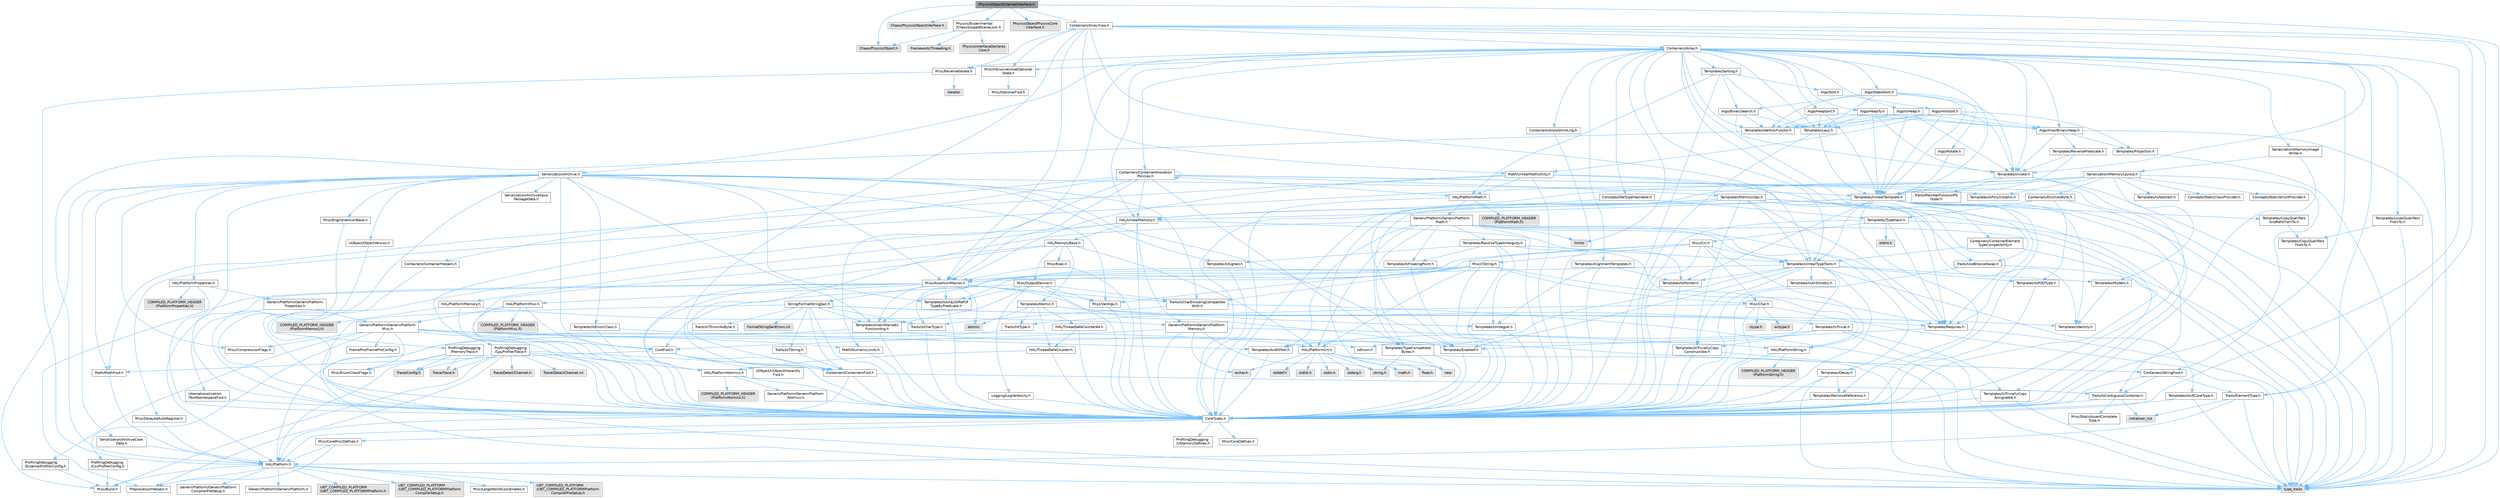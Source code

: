 digraph "PhysicsObjectExternalInterface.h"
{
 // INTERACTIVE_SVG=YES
 // LATEX_PDF_SIZE
  bgcolor="transparent";
  edge [fontname=Helvetica,fontsize=10,labelfontname=Helvetica,labelfontsize=10];
  node [fontname=Helvetica,fontsize=10,shape=box,height=0.2,width=0.4];
  Node1 [id="Node000001",label="PhysicsObjectExternalInterface.h",height=0.2,width=0.4,color="gray40", fillcolor="grey60", style="filled", fontcolor="black",tooltip=" "];
  Node1 -> Node2 [id="edge1_Node000001_Node000002",color="steelblue1",style="solid",tooltip=" "];
  Node2 [id="Node000002",label="Chaos/PhysicsObject.h",height=0.2,width=0.4,color="grey60", fillcolor="#E0E0E0", style="filled",tooltip=" "];
  Node1 -> Node3 [id="edge2_Node000001_Node000003",color="steelblue1",style="solid",tooltip=" "];
  Node3 [id="Node000003",label="Chaos/PhysicsObjectInterface.h",height=0.2,width=0.4,color="grey60", fillcolor="#E0E0E0", style="filled",tooltip=" "];
  Node1 -> Node4 [id="edge3_Node000001_Node000004",color="steelblue1",style="solid",tooltip=" "];
  Node4 [id="Node000004",label="Physics/Experimental\l/ChaosScopedSceneLock.h",height=0.2,width=0.4,color="grey40", fillcolor="white", style="filled",URL="$d9/d65/ChaosScopedSceneLock_8h.html",tooltip=" "];
  Node4 -> Node5 [id="edge4_Node000004_Node000005",color="steelblue1",style="solid",tooltip=" "];
  Node5 [id="Node000005",label="PhysicsInterfaceDeclares\lCore.h",height=0.2,width=0.4,color="grey60", fillcolor="#E0E0E0", style="filled",tooltip=" "];
  Node4 -> Node2 [id="edge5_Node000004_Node000002",color="steelblue1",style="solid",tooltip=" "];
  Node4 -> Node6 [id="edge6_Node000004_Node000006",color="steelblue1",style="solid",tooltip=" "];
  Node6 [id="Node000006",label="Framework/Threading.h",height=0.2,width=0.4,color="grey60", fillcolor="#E0E0E0", style="filled",tooltip=" "];
  Node1 -> Node7 [id="edge7_Node000001_Node000007",color="steelblue1",style="solid",tooltip=" "];
  Node7 [id="Node000007",label="PhysicsObjectPhysicsCore\lInterface.h",height=0.2,width=0.4,color="grey60", fillcolor="#E0E0E0", style="filled",tooltip=" "];
  Node1 -> Node8 [id="edge8_Node000001_Node000008",color="steelblue1",style="solid",tooltip=" "];
  Node8 [id="Node000008",label="Containers/ArrayView.h",height=0.2,width=0.4,color="grey40", fillcolor="white", style="filled",URL="$d7/df4/ArrayView_8h.html",tooltip=" "];
  Node8 -> Node9 [id="edge9_Node000008_Node000009",color="steelblue1",style="solid",tooltip=" "];
  Node9 [id="Node000009",label="CoreTypes.h",height=0.2,width=0.4,color="grey40", fillcolor="white", style="filled",URL="$dc/dec/CoreTypes_8h.html",tooltip=" "];
  Node9 -> Node10 [id="edge10_Node000009_Node000010",color="steelblue1",style="solid",tooltip=" "];
  Node10 [id="Node000010",label="HAL/Platform.h",height=0.2,width=0.4,color="grey40", fillcolor="white", style="filled",URL="$d9/dd0/Platform_8h.html",tooltip=" "];
  Node10 -> Node11 [id="edge11_Node000010_Node000011",color="steelblue1",style="solid",tooltip=" "];
  Node11 [id="Node000011",label="Misc/Build.h",height=0.2,width=0.4,color="grey40", fillcolor="white", style="filled",URL="$d3/dbb/Build_8h.html",tooltip=" "];
  Node10 -> Node12 [id="edge12_Node000010_Node000012",color="steelblue1",style="solid",tooltip=" "];
  Node12 [id="Node000012",label="Misc/LargeWorldCoordinates.h",height=0.2,width=0.4,color="grey40", fillcolor="white", style="filled",URL="$d2/dcb/LargeWorldCoordinates_8h.html",tooltip=" "];
  Node10 -> Node13 [id="edge13_Node000010_Node000013",color="steelblue1",style="solid",tooltip=" "];
  Node13 [id="Node000013",label="type_traits",height=0.2,width=0.4,color="grey60", fillcolor="#E0E0E0", style="filled",tooltip=" "];
  Node10 -> Node14 [id="edge14_Node000010_Node000014",color="steelblue1",style="solid",tooltip=" "];
  Node14 [id="Node000014",label="PreprocessorHelpers.h",height=0.2,width=0.4,color="grey40", fillcolor="white", style="filled",URL="$db/ddb/PreprocessorHelpers_8h.html",tooltip=" "];
  Node10 -> Node15 [id="edge15_Node000010_Node000015",color="steelblue1",style="solid",tooltip=" "];
  Node15 [id="Node000015",label="UBT_COMPILED_PLATFORM\l/UBT_COMPILED_PLATFORMPlatform\lCompilerPreSetup.h",height=0.2,width=0.4,color="grey60", fillcolor="#E0E0E0", style="filled",tooltip=" "];
  Node10 -> Node16 [id="edge16_Node000010_Node000016",color="steelblue1",style="solid",tooltip=" "];
  Node16 [id="Node000016",label="GenericPlatform/GenericPlatform\lCompilerPreSetup.h",height=0.2,width=0.4,color="grey40", fillcolor="white", style="filled",URL="$d9/dc8/GenericPlatformCompilerPreSetup_8h.html",tooltip=" "];
  Node10 -> Node17 [id="edge17_Node000010_Node000017",color="steelblue1",style="solid",tooltip=" "];
  Node17 [id="Node000017",label="GenericPlatform/GenericPlatform.h",height=0.2,width=0.4,color="grey40", fillcolor="white", style="filled",URL="$d6/d84/GenericPlatform_8h.html",tooltip=" "];
  Node10 -> Node18 [id="edge18_Node000010_Node000018",color="steelblue1",style="solid",tooltip=" "];
  Node18 [id="Node000018",label="UBT_COMPILED_PLATFORM\l/UBT_COMPILED_PLATFORMPlatform.h",height=0.2,width=0.4,color="grey60", fillcolor="#E0E0E0", style="filled",tooltip=" "];
  Node10 -> Node19 [id="edge19_Node000010_Node000019",color="steelblue1",style="solid",tooltip=" "];
  Node19 [id="Node000019",label="UBT_COMPILED_PLATFORM\l/UBT_COMPILED_PLATFORMPlatform\lCompilerSetup.h",height=0.2,width=0.4,color="grey60", fillcolor="#E0E0E0", style="filled",tooltip=" "];
  Node9 -> Node20 [id="edge20_Node000009_Node000020",color="steelblue1",style="solid",tooltip=" "];
  Node20 [id="Node000020",label="ProfilingDebugging\l/UMemoryDefines.h",height=0.2,width=0.4,color="grey40", fillcolor="white", style="filled",URL="$d2/da2/UMemoryDefines_8h.html",tooltip=" "];
  Node9 -> Node21 [id="edge21_Node000009_Node000021",color="steelblue1",style="solid",tooltip=" "];
  Node21 [id="Node000021",label="Misc/CoreMiscDefines.h",height=0.2,width=0.4,color="grey40", fillcolor="white", style="filled",URL="$da/d38/CoreMiscDefines_8h.html",tooltip=" "];
  Node21 -> Node10 [id="edge22_Node000021_Node000010",color="steelblue1",style="solid",tooltip=" "];
  Node21 -> Node14 [id="edge23_Node000021_Node000014",color="steelblue1",style="solid",tooltip=" "];
  Node9 -> Node22 [id="edge24_Node000009_Node000022",color="steelblue1",style="solid",tooltip=" "];
  Node22 [id="Node000022",label="Misc/CoreDefines.h",height=0.2,width=0.4,color="grey40", fillcolor="white", style="filled",URL="$d3/dd2/CoreDefines_8h.html",tooltip=" "];
  Node8 -> Node23 [id="edge25_Node000008_Node000023",color="steelblue1",style="solid",tooltip=" "];
  Node23 [id="Node000023",label="Containers/ContainersFwd.h",height=0.2,width=0.4,color="grey40", fillcolor="white", style="filled",URL="$d4/d0a/ContainersFwd_8h.html",tooltip=" "];
  Node23 -> Node10 [id="edge26_Node000023_Node000010",color="steelblue1",style="solid",tooltip=" "];
  Node23 -> Node9 [id="edge27_Node000023_Node000009",color="steelblue1",style="solid",tooltip=" "];
  Node23 -> Node24 [id="edge28_Node000023_Node000024",color="steelblue1",style="solid",tooltip=" "];
  Node24 [id="Node000024",label="Traits/IsContiguousContainer.h",height=0.2,width=0.4,color="grey40", fillcolor="white", style="filled",URL="$d5/d3c/IsContiguousContainer_8h.html",tooltip=" "];
  Node24 -> Node9 [id="edge29_Node000024_Node000009",color="steelblue1",style="solid",tooltip=" "];
  Node24 -> Node25 [id="edge30_Node000024_Node000025",color="steelblue1",style="solid",tooltip=" "];
  Node25 [id="Node000025",label="Misc/StaticAssertComplete\lType.h",height=0.2,width=0.4,color="grey40", fillcolor="white", style="filled",URL="$d5/d4e/StaticAssertCompleteType_8h.html",tooltip=" "];
  Node24 -> Node26 [id="edge31_Node000024_Node000026",color="steelblue1",style="solid",tooltip=" "];
  Node26 [id="Node000026",label="initializer_list",height=0.2,width=0.4,color="grey60", fillcolor="#E0E0E0", style="filled",tooltip=" "];
  Node8 -> Node27 [id="edge32_Node000008_Node000027",color="steelblue1",style="solid",tooltip=" "];
  Node27 [id="Node000027",label="Misc/AssertionMacros.h",height=0.2,width=0.4,color="grey40", fillcolor="white", style="filled",URL="$d0/dfa/AssertionMacros_8h.html",tooltip=" "];
  Node27 -> Node9 [id="edge33_Node000027_Node000009",color="steelblue1",style="solid",tooltip=" "];
  Node27 -> Node10 [id="edge34_Node000027_Node000010",color="steelblue1",style="solid",tooltip=" "];
  Node27 -> Node28 [id="edge35_Node000027_Node000028",color="steelblue1",style="solid",tooltip=" "];
  Node28 [id="Node000028",label="HAL/PlatformMisc.h",height=0.2,width=0.4,color="grey40", fillcolor="white", style="filled",URL="$d0/df5/PlatformMisc_8h.html",tooltip=" "];
  Node28 -> Node9 [id="edge36_Node000028_Node000009",color="steelblue1",style="solid",tooltip=" "];
  Node28 -> Node29 [id="edge37_Node000028_Node000029",color="steelblue1",style="solid",tooltip=" "];
  Node29 [id="Node000029",label="GenericPlatform/GenericPlatform\lMisc.h",height=0.2,width=0.4,color="grey40", fillcolor="white", style="filled",URL="$db/d9a/GenericPlatformMisc_8h.html",tooltip=" "];
  Node29 -> Node30 [id="edge38_Node000029_Node000030",color="steelblue1",style="solid",tooltip=" "];
  Node30 [id="Node000030",label="Containers/StringFwd.h",height=0.2,width=0.4,color="grey40", fillcolor="white", style="filled",URL="$df/d37/StringFwd_8h.html",tooltip=" "];
  Node30 -> Node9 [id="edge39_Node000030_Node000009",color="steelblue1",style="solid",tooltip=" "];
  Node30 -> Node31 [id="edge40_Node000030_Node000031",color="steelblue1",style="solid",tooltip=" "];
  Node31 [id="Node000031",label="Traits/ElementType.h",height=0.2,width=0.4,color="grey40", fillcolor="white", style="filled",URL="$d5/d4f/ElementType_8h.html",tooltip=" "];
  Node31 -> Node10 [id="edge41_Node000031_Node000010",color="steelblue1",style="solid",tooltip=" "];
  Node31 -> Node26 [id="edge42_Node000031_Node000026",color="steelblue1",style="solid",tooltip=" "];
  Node31 -> Node13 [id="edge43_Node000031_Node000013",color="steelblue1",style="solid",tooltip=" "];
  Node30 -> Node24 [id="edge44_Node000030_Node000024",color="steelblue1",style="solid",tooltip=" "];
  Node29 -> Node32 [id="edge45_Node000029_Node000032",color="steelblue1",style="solid",tooltip=" "];
  Node32 [id="Node000032",label="CoreFwd.h",height=0.2,width=0.4,color="grey40", fillcolor="white", style="filled",URL="$d1/d1e/CoreFwd_8h.html",tooltip=" "];
  Node32 -> Node9 [id="edge46_Node000032_Node000009",color="steelblue1",style="solid",tooltip=" "];
  Node32 -> Node23 [id="edge47_Node000032_Node000023",color="steelblue1",style="solid",tooltip=" "];
  Node32 -> Node33 [id="edge48_Node000032_Node000033",color="steelblue1",style="solid",tooltip=" "];
  Node33 [id="Node000033",label="Math/MathFwd.h",height=0.2,width=0.4,color="grey40", fillcolor="white", style="filled",URL="$d2/d10/MathFwd_8h.html",tooltip=" "];
  Node33 -> Node10 [id="edge49_Node000033_Node000010",color="steelblue1",style="solid",tooltip=" "];
  Node32 -> Node34 [id="edge50_Node000032_Node000034",color="steelblue1",style="solid",tooltip=" "];
  Node34 [id="Node000034",label="UObject/UObjectHierarchy\lFwd.h",height=0.2,width=0.4,color="grey40", fillcolor="white", style="filled",URL="$d3/d13/UObjectHierarchyFwd_8h.html",tooltip=" "];
  Node29 -> Node9 [id="edge51_Node000029_Node000009",color="steelblue1",style="solid",tooltip=" "];
  Node29 -> Node35 [id="edge52_Node000029_Node000035",color="steelblue1",style="solid",tooltip=" "];
  Node35 [id="Node000035",label="FramePro/FrameProConfig.h",height=0.2,width=0.4,color="grey40", fillcolor="white", style="filled",URL="$d7/d90/FrameProConfig_8h.html",tooltip=" "];
  Node29 -> Node36 [id="edge53_Node000029_Node000036",color="steelblue1",style="solid",tooltip=" "];
  Node36 [id="Node000036",label="HAL/PlatformCrt.h",height=0.2,width=0.4,color="grey40", fillcolor="white", style="filled",URL="$d8/d75/PlatformCrt_8h.html",tooltip=" "];
  Node36 -> Node37 [id="edge54_Node000036_Node000037",color="steelblue1",style="solid",tooltip=" "];
  Node37 [id="Node000037",label="new",height=0.2,width=0.4,color="grey60", fillcolor="#E0E0E0", style="filled",tooltip=" "];
  Node36 -> Node38 [id="edge55_Node000036_Node000038",color="steelblue1",style="solid",tooltip=" "];
  Node38 [id="Node000038",label="wchar.h",height=0.2,width=0.4,color="grey60", fillcolor="#E0E0E0", style="filled",tooltip=" "];
  Node36 -> Node39 [id="edge56_Node000036_Node000039",color="steelblue1",style="solid",tooltip=" "];
  Node39 [id="Node000039",label="stddef.h",height=0.2,width=0.4,color="grey60", fillcolor="#E0E0E0", style="filled",tooltip=" "];
  Node36 -> Node40 [id="edge57_Node000036_Node000040",color="steelblue1",style="solid",tooltip=" "];
  Node40 [id="Node000040",label="stdlib.h",height=0.2,width=0.4,color="grey60", fillcolor="#E0E0E0", style="filled",tooltip=" "];
  Node36 -> Node41 [id="edge58_Node000036_Node000041",color="steelblue1",style="solid",tooltip=" "];
  Node41 [id="Node000041",label="stdio.h",height=0.2,width=0.4,color="grey60", fillcolor="#E0E0E0", style="filled",tooltip=" "];
  Node36 -> Node42 [id="edge59_Node000036_Node000042",color="steelblue1",style="solid",tooltip=" "];
  Node42 [id="Node000042",label="stdarg.h",height=0.2,width=0.4,color="grey60", fillcolor="#E0E0E0", style="filled",tooltip=" "];
  Node36 -> Node43 [id="edge60_Node000036_Node000043",color="steelblue1",style="solid",tooltip=" "];
  Node43 [id="Node000043",label="math.h",height=0.2,width=0.4,color="grey60", fillcolor="#E0E0E0", style="filled",tooltip=" "];
  Node36 -> Node44 [id="edge61_Node000036_Node000044",color="steelblue1",style="solid",tooltip=" "];
  Node44 [id="Node000044",label="float.h",height=0.2,width=0.4,color="grey60", fillcolor="#E0E0E0", style="filled",tooltip=" "];
  Node36 -> Node45 [id="edge62_Node000036_Node000045",color="steelblue1",style="solid",tooltip=" "];
  Node45 [id="Node000045",label="string.h",height=0.2,width=0.4,color="grey60", fillcolor="#E0E0E0", style="filled",tooltip=" "];
  Node29 -> Node46 [id="edge63_Node000029_Node000046",color="steelblue1",style="solid",tooltip=" "];
  Node46 [id="Node000046",label="Math/NumericLimits.h",height=0.2,width=0.4,color="grey40", fillcolor="white", style="filled",URL="$df/d1b/NumericLimits_8h.html",tooltip=" "];
  Node46 -> Node9 [id="edge64_Node000046_Node000009",color="steelblue1",style="solid",tooltip=" "];
  Node29 -> Node47 [id="edge65_Node000029_Node000047",color="steelblue1",style="solid",tooltip=" "];
  Node47 [id="Node000047",label="Misc/CompressionFlags.h",height=0.2,width=0.4,color="grey40", fillcolor="white", style="filled",URL="$d9/d76/CompressionFlags_8h.html",tooltip=" "];
  Node29 -> Node48 [id="edge66_Node000029_Node000048",color="steelblue1",style="solid",tooltip=" "];
  Node48 [id="Node000048",label="Misc/EnumClassFlags.h",height=0.2,width=0.4,color="grey40", fillcolor="white", style="filled",URL="$d8/de7/EnumClassFlags_8h.html",tooltip=" "];
  Node29 -> Node49 [id="edge67_Node000029_Node000049",color="steelblue1",style="solid",tooltip=" "];
  Node49 [id="Node000049",label="ProfilingDebugging\l/CsvProfilerConfig.h",height=0.2,width=0.4,color="grey40", fillcolor="white", style="filled",URL="$d3/d88/CsvProfilerConfig_8h.html",tooltip=" "];
  Node49 -> Node11 [id="edge68_Node000049_Node000011",color="steelblue1",style="solid",tooltip=" "];
  Node29 -> Node50 [id="edge69_Node000029_Node000050",color="steelblue1",style="solid",tooltip=" "];
  Node50 [id="Node000050",label="ProfilingDebugging\l/ExternalProfilerConfig.h",height=0.2,width=0.4,color="grey40", fillcolor="white", style="filled",URL="$d3/dbb/ExternalProfilerConfig_8h.html",tooltip=" "];
  Node50 -> Node11 [id="edge70_Node000050_Node000011",color="steelblue1",style="solid",tooltip=" "];
  Node28 -> Node51 [id="edge71_Node000028_Node000051",color="steelblue1",style="solid",tooltip=" "];
  Node51 [id="Node000051",label="COMPILED_PLATFORM_HEADER\l(PlatformMisc.h)",height=0.2,width=0.4,color="grey60", fillcolor="#E0E0E0", style="filled",tooltip=" "];
  Node28 -> Node52 [id="edge72_Node000028_Node000052",color="steelblue1",style="solid",tooltip=" "];
  Node52 [id="Node000052",label="ProfilingDebugging\l/CpuProfilerTrace.h",height=0.2,width=0.4,color="grey40", fillcolor="white", style="filled",URL="$da/dcb/CpuProfilerTrace_8h.html",tooltip=" "];
  Node52 -> Node9 [id="edge73_Node000052_Node000009",color="steelblue1",style="solid",tooltip=" "];
  Node52 -> Node23 [id="edge74_Node000052_Node000023",color="steelblue1",style="solid",tooltip=" "];
  Node52 -> Node53 [id="edge75_Node000052_Node000053",color="steelblue1",style="solid",tooltip=" "];
  Node53 [id="Node000053",label="HAL/PlatformAtomics.h",height=0.2,width=0.4,color="grey40", fillcolor="white", style="filled",URL="$d3/d36/PlatformAtomics_8h.html",tooltip=" "];
  Node53 -> Node9 [id="edge76_Node000053_Node000009",color="steelblue1",style="solid",tooltip=" "];
  Node53 -> Node54 [id="edge77_Node000053_Node000054",color="steelblue1",style="solid",tooltip=" "];
  Node54 [id="Node000054",label="GenericPlatform/GenericPlatform\lAtomics.h",height=0.2,width=0.4,color="grey40", fillcolor="white", style="filled",URL="$da/d72/GenericPlatformAtomics_8h.html",tooltip=" "];
  Node54 -> Node9 [id="edge78_Node000054_Node000009",color="steelblue1",style="solid",tooltip=" "];
  Node53 -> Node55 [id="edge79_Node000053_Node000055",color="steelblue1",style="solid",tooltip=" "];
  Node55 [id="Node000055",label="COMPILED_PLATFORM_HEADER\l(PlatformAtomics.h)",height=0.2,width=0.4,color="grey60", fillcolor="#E0E0E0", style="filled",tooltip=" "];
  Node52 -> Node14 [id="edge80_Node000052_Node000014",color="steelblue1",style="solid",tooltip=" "];
  Node52 -> Node11 [id="edge81_Node000052_Node000011",color="steelblue1",style="solid",tooltip=" "];
  Node52 -> Node56 [id="edge82_Node000052_Node000056",color="steelblue1",style="solid",tooltip=" "];
  Node56 [id="Node000056",label="Trace/Config.h",height=0.2,width=0.4,color="grey60", fillcolor="#E0E0E0", style="filled",tooltip=" "];
  Node52 -> Node57 [id="edge83_Node000052_Node000057",color="steelblue1",style="solid",tooltip=" "];
  Node57 [id="Node000057",label="Trace/Detail/Channel.h",height=0.2,width=0.4,color="grey60", fillcolor="#E0E0E0", style="filled",tooltip=" "];
  Node52 -> Node58 [id="edge84_Node000052_Node000058",color="steelblue1",style="solid",tooltip=" "];
  Node58 [id="Node000058",label="Trace/Detail/Channel.inl",height=0.2,width=0.4,color="grey60", fillcolor="#E0E0E0", style="filled",tooltip=" "];
  Node52 -> Node59 [id="edge85_Node000052_Node000059",color="steelblue1",style="solid",tooltip=" "];
  Node59 [id="Node000059",label="Trace/Trace.h",height=0.2,width=0.4,color="grey60", fillcolor="#E0E0E0", style="filled",tooltip=" "];
  Node27 -> Node14 [id="edge86_Node000027_Node000014",color="steelblue1",style="solid",tooltip=" "];
  Node27 -> Node60 [id="edge87_Node000027_Node000060",color="steelblue1",style="solid",tooltip=" "];
  Node60 [id="Node000060",label="Templates/EnableIf.h",height=0.2,width=0.4,color="grey40", fillcolor="white", style="filled",URL="$d7/d60/EnableIf_8h.html",tooltip=" "];
  Node60 -> Node9 [id="edge88_Node000060_Node000009",color="steelblue1",style="solid",tooltip=" "];
  Node27 -> Node61 [id="edge89_Node000027_Node000061",color="steelblue1",style="solid",tooltip=" "];
  Node61 [id="Node000061",label="Templates/IsArrayOrRefOf\lTypeByPredicate.h",height=0.2,width=0.4,color="grey40", fillcolor="white", style="filled",URL="$d6/da1/IsArrayOrRefOfTypeByPredicate_8h.html",tooltip=" "];
  Node61 -> Node9 [id="edge90_Node000061_Node000009",color="steelblue1",style="solid",tooltip=" "];
  Node27 -> Node62 [id="edge91_Node000027_Node000062",color="steelblue1",style="solid",tooltip=" "];
  Node62 [id="Node000062",label="Templates/IsValidVariadic\lFunctionArg.h",height=0.2,width=0.4,color="grey40", fillcolor="white", style="filled",URL="$d0/dc8/IsValidVariadicFunctionArg_8h.html",tooltip=" "];
  Node62 -> Node9 [id="edge92_Node000062_Node000009",color="steelblue1",style="solid",tooltip=" "];
  Node62 -> Node63 [id="edge93_Node000062_Node000063",color="steelblue1",style="solid",tooltip=" "];
  Node63 [id="Node000063",label="IsEnum.h",height=0.2,width=0.4,color="grey40", fillcolor="white", style="filled",URL="$d4/de5/IsEnum_8h.html",tooltip=" "];
  Node62 -> Node13 [id="edge94_Node000062_Node000013",color="steelblue1",style="solid",tooltip=" "];
  Node27 -> Node64 [id="edge95_Node000027_Node000064",color="steelblue1",style="solid",tooltip=" "];
  Node64 [id="Node000064",label="Traits/IsCharEncodingCompatible\lWith.h",height=0.2,width=0.4,color="grey40", fillcolor="white", style="filled",URL="$df/dd1/IsCharEncodingCompatibleWith_8h.html",tooltip=" "];
  Node64 -> Node13 [id="edge96_Node000064_Node000013",color="steelblue1",style="solid",tooltip=" "];
  Node64 -> Node65 [id="edge97_Node000064_Node000065",color="steelblue1",style="solid",tooltip=" "];
  Node65 [id="Node000065",label="Traits/IsCharType.h",height=0.2,width=0.4,color="grey40", fillcolor="white", style="filled",URL="$db/d51/IsCharType_8h.html",tooltip=" "];
  Node65 -> Node9 [id="edge98_Node000065_Node000009",color="steelblue1",style="solid",tooltip=" "];
  Node27 -> Node66 [id="edge99_Node000027_Node000066",color="steelblue1",style="solid",tooltip=" "];
  Node66 [id="Node000066",label="Misc/VarArgs.h",height=0.2,width=0.4,color="grey40", fillcolor="white", style="filled",URL="$d5/d6f/VarArgs_8h.html",tooltip=" "];
  Node66 -> Node9 [id="edge100_Node000066_Node000009",color="steelblue1",style="solid",tooltip=" "];
  Node27 -> Node67 [id="edge101_Node000027_Node000067",color="steelblue1",style="solid",tooltip=" "];
  Node67 [id="Node000067",label="String/FormatStringSan.h",height=0.2,width=0.4,color="grey40", fillcolor="white", style="filled",URL="$d3/d8b/FormatStringSan_8h.html",tooltip=" "];
  Node67 -> Node13 [id="edge102_Node000067_Node000013",color="steelblue1",style="solid",tooltip=" "];
  Node67 -> Node9 [id="edge103_Node000067_Node000009",color="steelblue1",style="solid",tooltip=" "];
  Node67 -> Node68 [id="edge104_Node000067_Node000068",color="steelblue1",style="solid",tooltip=" "];
  Node68 [id="Node000068",label="Templates/Requires.h",height=0.2,width=0.4,color="grey40", fillcolor="white", style="filled",URL="$dc/d96/Requires_8h.html",tooltip=" "];
  Node68 -> Node60 [id="edge105_Node000068_Node000060",color="steelblue1",style="solid",tooltip=" "];
  Node68 -> Node13 [id="edge106_Node000068_Node000013",color="steelblue1",style="solid",tooltip=" "];
  Node67 -> Node69 [id="edge107_Node000067_Node000069",color="steelblue1",style="solid",tooltip=" "];
  Node69 [id="Node000069",label="Templates/Identity.h",height=0.2,width=0.4,color="grey40", fillcolor="white", style="filled",URL="$d0/dd5/Identity_8h.html",tooltip=" "];
  Node67 -> Node62 [id="edge108_Node000067_Node000062",color="steelblue1",style="solid",tooltip=" "];
  Node67 -> Node65 [id="edge109_Node000067_Node000065",color="steelblue1",style="solid",tooltip=" "];
  Node67 -> Node70 [id="edge110_Node000067_Node000070",color="steelblue1",style="solid",tooltip=" "];
  Node70 [id="Node000070",label="Traits/IsTEnumAsByte.h",height=0.2,width=0.4,color="grey40", fillcolor="white", style="filled",URL="$d1/de6/IsTEnumAsByte_8h.html",tooltip=" "];
  Node67 -> Node71 [id="edge111_Node000067_Node000071",color="steelblue1",style="solid",tooltip=" "];
  Node71 [id="Node000071",label="Traits/IsTString.h",height=0.2,width=0.4,color="grey40", fillcolor="white", style="filled",URL="$d0/df8/IsTString_8h.html",tooltip=" "];
  Node71 -> Node23 [id="edge112_Node000071_Node000023",color="steelblue1",style="solid",tooltip=" "];
  Node67 -> Node23 [id="edge113_Node000067_Node000023",color="steelblue1",style="solid",tooltip=" "];
  Node67 -> Node72 [id="edge114_Node000067_Node000072",color="steelblue1",style="solid",tooltip=" "];
  Node72 [id="Node000072",label="FormatStringSanErrors.inl",height=0.2,width=0.4,color="grey60", fillcolor="#E0E0E0", style="filled",tooltip=" "];
  Node27 -> Node73 [id="edge115_Node000027_Node000073",color="steelblue1",style="solid",tooltip=" "];
  Node73 [id="Node000073",label="atomic",height=0.2,width=0.4,color="grey60", fillcolor="#E0E0E0", style="filled",tooltip=" "];
  Node8 -> Node74 [id="edge116_Node000008_Node000074",color="steelblue1",style="solid",tooltip=" "];
  Node74 [id="Node000074",label="Misc/ReverseIterate.h",height=0.2,width=0.4,color="grey40", fillcolor="white", style="filled",URL="$db/de3/ReverseIterate_8h.html",tooltip=" "];
  Node74 -> Node10 [id="edge117_Node000074_Node000010",color="steelblue1",style="solid",tooltip=" "];
  Node74 -> Node75 [id="edge118_Node000074_Node000075",color="steelblue1",style="solid",tooltip=" "];
  Node75 [id="Node000075",label="iterator",height=0.2,width=0.4,color="grey60", fillcolor="#E0E0E0", style="filled",tooltip=" "];
  Node8 -> Node76 [id="edge119_Node000008_Node000076",color="steelblue1",style="solid",tooltip=" "];
  Node76 [id="Node000076",label="Misc/IntrusiveUnsetOptional\lState.h",height=0.2,width=0.4,color="grey40", fillcolor="white", style="filled",URL="$d2/d0a/IntrusiveUnsetOptionalState_8h.html",tooltip=" "];
  Node76 -> Node77 [id="edge120_Node000076_Node000077",color="steelblue1",style="solid",tooltip=" "];
  Node77 [id="Node000077",label="Misc/OptionalFwd.h",height=0.2,width=0.4,color="grey40", fillcolor="white", style="filled",URL="$dc/d50/OptionalFwd_8h.html",tooltip=" "];
  Node8 -> Node78 [id="edge121_Node000008_Node000078",color="steelblue1",style="solid",tooltip=" "];
  Node78 [id="Node000078",label="Templates/Invoke.h",height=0.2,width=0.4,color="grey40", fillcolor="white", style="filled",URL="$d7/deb/Invoke_8h.html",tooltip=" "];
  Node78 -> Node9 [id="edge122_Node000078_Node000009",color="steelblue1",style="solid",tooltip=" "];
  Node78 -> Node79 [id="edge123_Node000078_Node000079",color="steelblue1",style="solid",tooltip=" "];
  Node79 [id="Node000079",label="Traits/MemberFunctionPtr\lOuter.h",height=0.2,width=0.4,color="grey40", fillcolor="white", style="filled",URL="$db/da7/MemberFunctionPtrOuter_8h.html",tooltip=" "];
  Node78 -> Node80 [id="edge124_Node000078_Node000080",color="steelblue1",style="solid",tooltip=" "];
  Node80 [id="Node000080",label="Templates/UnrealTemplate.h",height=0.2,width=0.4,color="grey40", fillcolor="white", style="filled",URL="$d4/d24/UnrealTemplate_8h.html",tooltip=" "];
  Node80 -> Node9 [id="edge125_Node000080_Node000009",color="steelblue1",style="solid",tooltip=" "];
  Node80 -> Node81 [id="edge126_Node000080_Node000081",color="steelblue1",style="solid",tooltip=" "];
  Node81 [id="Node000081",label="Templates/IsPointer.h",height=0.2,width=0.4,color="grey40", fillcolor="white", style="filled",URL="$d7/d05/IsPointer_8h.html",tooltip=" "];
  Node81 -> Node9 [id="edge127_Node000081_Node000009",color="steelblue1",style="solid",tooltip=" "];
  Node80 -> Node82 [id="edge128_Node000080_Node000082",color="steelblue1",style="solid",tooltip=" "];
  Node82 [id="Node000082",label="HAL/UnrealMemory.h",height=0.2,width=0.4,color="grey40", fillcolor="white", style="filled",URL="$d9/d96/UnrealMemory_8h.html",tooltip=" "];
  Node82 -> Node9 [id="edge129_Node000082_Node000009",color="steelblue1",style="solid",tooltip=" "];
  Node82 -> Node83 [id="edge130_Node000082_Node000083",color="steelblue1",style="solid",tooltip=" "];
  Node83 [id="Node000083",label="GenericPlatform/GenericPlatform\lMemory.h",height=0.2,width=0.4,color="grey40", fillcolor="white", style="filled",URL="$dd/d22/GenericPlatformMemory_8h.html",tooltip=" "];
  Node83 -> Node32 [id="edge131_Node000083_Node000032",color="steelblue1",style="solid",tooltip=" "];
  Node83 -> Node9 [id="edge132_Node000083_Node000009",color="steelblue1",style="solid",tooltip=" "];
  Node83 -> Node84 [id="edge133_Node000083_Node000084",color="steelblue1",style="solid",tooltip=" "];
  Node84 [id="Node000084",label="HAL/PlatformString.h",height=0.2,width=0.4,color="grey40", fillcolor="white", style="filled",URL="$db/db5/PlatformString_8h.html",tooltip=" "];
  Node84 -> Node9 [id="edge134_Node000084_Node000009",color="steelblue1",style="solid",tooltip=" "];
  Node84 -> Node85 [id="edge135_Node000084_Node000085",color="steelblue1",style="solid",tooltip=" "];
  Node85 [id="Node000085",label="COMPILED_PLATFORM_HEADER\l(PlatformString.h)",height=0.2,width=0.4,color="grey60", fillcolor="#E0E0E0", style="filled",tooltip=" "];
  Node83 -> Node45 [id="edge136_Node000083_Node000045",color="steelblue1",style="solid",tooltip=" "];
  Node83 -> Node38 [id="edge137_Node000083_Node000038",color="steelblue1",style="solid",tooltip=" "];
  Node82 -> Node86 [id="edge138_Node000082_Node000086",color="steelblue1",style="solid",tooltip=" "];
  Node86 [id="Node000086",label="HAL/MemoryBase.h",height=0.2,width=0.4,color="grey40", fillcolor="white", style="filled",URL="$d6/d9f/MemoryBase_8h.html",tooltip=" "];
  Node86 -> Node9 [id="edge139_Node000086_Node000009",color="steelblue1",style="solid",tooltip=" "];
  Node86 -> Node53 [id="edge140_Node000086_Node000053",color="steelblue1",style="solid",tooltip=" "];
  Node86 -> Node36 [id="edge141_Node000086_Node000036",color="steelblue1",style="solid",tooltip=" "];
  Node86 -> Node87 [id="edge142_Node000086_Node000087",color="steelblue1",style="solid",tooltip=" "];
  Node87 [id="Node000087",label="Misc/Exec.h",height=0.2,width=0.4,color="grey40", fillcolor="white", style="filled",URL="$de/ddb/Exec_8h.html",tooltip=" "];
  Node87 -> Node9 [id="edge143_Node000087_Node000009",color="steelblue1",style="solid",tooltip=" "];
  Node87 -> Node27 [id="edge144_Node000087_Node000027",color="steelblue1",style="solid",tooltip=" "];
  Node86 -> Node88 [id="edge145_Node000086_Node000088",color="steelblue1",style="solid",tooltip=" "];
  Node88 [id="Node000088",label="Misc/OutputDevice.h",height=0.2,width=0.4,color="grey40", fillcolor="white", style="filled",URL="$d7/d32/OutputDevice_8h.html",tooltip=" "];
  Node88 -> Node32 [id="edge146_Node000088_Node000032",color="steelblue1",style="solid",tooltip=" "];
  Node88 -> Node9 [id="edge147_Node000088_Node000009",color="steelblue1",style="solid",tooltip=" "];
  Node88 -> Node89 [id="edge148_Node000088_Node000089",color="steelblue1",style="solid",tooltip=" "];
  Node89 [id="Node000089",label="Logging/LogVerbosity.h",height=0.2,width=0.4,color="grey40", fillcolor="white", style="filled",URL="$d2/d8f/LogVerbosity_8h.html",tooltip=" "];
  Node89 -> Node9 [id="edge149_Node000089_Node000009",color="steelblue1",style="solid",tooltip=" "];
  Node88 -> Node66 [id="edge150_Node000088_Node000066",color="steelblue1",style="solid",tooltip=" "];
  Node88 -> Node61 [id="edge151_Node000088_Node000061",color="steelblue1",style="solid",tooltip=" "];
  Node88 -> Node62 [id="edge152_Node000088_Node000062",color="steelblue1",style="solid",tooltip=" "];
  Node88 -> Node64 [id="edge153_Node000088_Node000064",color="steelblue1",style="solid",tooltip=" "];
  Node86 -> Node90 [id="edge154_Node000086_Node000090",color="steelblue1",style="solid",tooltip=" "];
  Node90 [id="Node000090",label="Templates/Atomic.h",height=0.2,width=0.4,color="grey40", fillcolor="white", style="filled",URL="$d3/d91/Atomic_8h.html",tooltip=" "];
  Node90 -> Node91 [id="edge155_Node000090_Node000091",color="steelblue1",style="solid",tooltip=" "];
  Node91 [id="Node000091",label="HAL/ThreadSafeCounter.h",height=0.2,width=0.4,color="grey40", fillcolor="white", style="filled",URL="$dc/dc9/ThreadSafeCounter_8h.html",tooltip=" "];
  Node91 -> Node9 [id="edge156_Node000091_Node000009",color="steelblue1",style="solid",tooltip=" "];
  Node91 -> Node53 [id="edge157_Node000091_Node000053",color="steelblue1",style="solid",tooltip=" "];
  Node90 -> Node92 [id="edge158_Node000090_Node000092",color="steelblue1",style="solid",tooltip=" "];
  Node92 [id="Node000092",label="HAL/ThreadSafeCounter64.h",height=0.2,width=0.4,color="grey40", fillcolor="white", style="filled",URL="$d0/d12/ThreadSafeCounter64_8h.html",tooltip=" "];
  Node92 -> Node9 [id="edge159_Node000092_Node000009",color="steelblue1",style="solid",tooltip=" "];
  Node92 -> Node91 [id="edge160_Node000092_Node000091",color="steelblue1",style="solid",tooltip=" "];
  Node90 -> Node93 [id="edge161_Node000090_Node000093",color="steelblue1",style="solid",tooltip=" "];
  Node93 [id="Node000093",label="Templates/IsIntegral.h",height=0.2,width=0.4,color="grey40", fillcolor="white", style="filled",URL="$da/d64/IsIntegral_8h.html",tooltip=" "];
  Node93 -> Node9 [id="edge162_Node000093_Node000009",color="steelblue1",style="solid",tooltip=" "];
  Node90 -> Node94 [id="edge163_Node000090_Node000094",color="steelblue1",style="solid",tooltip=" "];
  Node94 [id="Node000094",label="Templates/IsTrivial.h",height=0.2,width=0.4,color="grey40", fillcolor="white", style="filled",URL="$da/d4c/IsTrivial_8h.html",tooltip=" "];
  Node94 -> Node95 [id="edge164_Node000094_Node000095",color="steelblue1",style="solid",tooltip=" "];
  Node95 [id="Node000095",label="Templates/AndOrNot.h",height=0.2,width=0.4,color="grey40", fillcolor="white", style="filled",URL="$db/d0a/AndOrNot_8h.html",tooltip=" "];
  Node95 -> Node9 [id="edge165_Node000095_Node000009",color="steelblue1",style="solid",tooltip=" "];
  Node94 -> Node96 [id="edge166_Node000094_Node000096",color="steelblue1",style="solid",tooltip=" "];
  Node96 [id="Node000096",label="Templates/IsTriviallyCopy\lConstructible.h",height=0.2,width=0.4,color="grey40", fillcolor="white", style="filled",URL="$d3/d78/IsTriviallyCopyConstructible_8h.html",tooltip=" "];
  Node96 -> Node9 [id="edge167_Node000096_Node000009",color="steelblue1",style="solid",tooltip=" "];
  Node96 -> Node13 [id="edge168_Node000096_Node000013",color="steelblue1",style="solid",tooltip=" "];
  Node94 -> Node97 [id="edge169_Node000094_Node000097",color="steelblue1",style="solid",tooltip=" "];
  Node97 [id="Node000097",label="Templates/IsTriviallyCopy\lAssignable.h",height=0.2,width=0.4,color="grey40", fillcolor="white", style="filled",URL="$d2/df2/IsTriviallyCopyAssignable_8h.html",tooltip=" "];
  Node97 -> Node9 [id="edge170_Node000097_Node000009",color="steelblue1",style="solid",tooltip=" "];
  Node97 -> Node13 [id="edge171_Node000097_Node000013",color="steelblue1",style="solid",tooltip=" "];
  Node94 -> Node13 [id="edge172_Node000094_Node000013",color="steelblue1",style="solid",tooltip=" "];
  Node90 -> Node98 [id="edge173_Node000090_Node000098",color="steelblue1",style="solid",tooltip=" "];
  Node98 [id="Node000098",label="Traits/IntType.h",height=0.2,width=0.4,color="grey40", fillcolor="white", style="filled",URL="$d7/deb/IntType_8h.html",tooltip=" "];
  Node98 -> Node10 [id="edge174_Node000098_Node000010",color="steelblue1",style="solid",tooltip=" "];
  Node90 -> Node73 [id="edge175_Node000090_Node000073",color="steelblue1",style="solid",tooltip=" "];
  Node82 -> Node99 [id="edge176_Node000082_Node000099",color="steelblue1",style="solid",tooltip=" "];
  Node99 [id="Node000099",label="HAL/PlatformMemory.h",height=0.2,width=0.4,color="grey40", fillcolor="white", style="filled",URL="$de/d68/PlatformMemory_8h.html",tooltip=" "];
  Node99 -> Node9 [id="edge177_Node000099_Node000009",color="steelblue1",style="solid",tooltip=" "];
  Node99 -> Node83 [id="edge178_Node000099_Node000083",color="steelblue1",style="solid",tooltip=" "];
  Node99 -> Node100 [id="edge179_Node000099_Node000100",color="steelblue1",style="solid",tooltip=" "];
  Node100 [id="Node000100",label="COMPILED_PLATFORM_HEADER\l(PlatformMemory.h)",height=0.2,width=0.4,color="grey60", fillcolor="#E0E0E0", style="filled",tooltip=" "];
  Node82 -> Node101 [id="edge180_Node000082_Node000101",color="steelblue1",style="solid",tooltip=" "];
  Node101 [id="Node000101",label="ProfilingDebugging\l/MemoryTrace.h",height=0.2,width=0.4,color="grey40", fillcolor="white", style="filled",URL="$da/dd7/MemoryTrace_8h.html",tooltip=" "];
  Node101 -> Node10 [id="edge181_Node000101_Node000010",color="steelblue1",style="solid",tooltip=" "];
  Node101 -> Node48 [id="edge182_Node000101_Node000048",color="steelblue1",style="solid",tooltip=" "];
  Node101 -> Node56 [id="edge183_Node000101_Node000056",color="steelblue1",style="solid",tooltip=" "];
  Node101 -> Node59 [id="edge184_Node000101_Node000059",color="steelblue1",style="solid",tooltip=" "];
  Node82 -> Node81 [id="edge185_Node000082_Node000081",color="steelblue1",style="solid",tooltip=" "];
  Node80 -> Node102 [id="edge186_Node000080_Node000102",color="steelblue1",style="solid",tooltip=" "];
  Node102 [id="Node000102",label="Templates/CopyQualifiers\lAndRefsFromTo.h",height=0.2,width=0.4,color="grey40", fillcolor="white", style="filled",URL="$d3/db3/CopyQualifiersAndRefsFromTo_8h.html",tooltip=" "];
  Node102 -> Node103 [id="edge187_Node000102_Node000103",color="steelblue1",style="solid",tooltip=" "];
  Node103 [id="Node000103",label="Templates/CopyQualifiers\lFromTo.h",height=0.2,width=0.4,color="grey40", fillcolor="white", style="filled",URL="$d5/db4/CopyQualifiersFromTo_8h.html",tooltip=" "];
  Node80 -> Node104 [id="edge188_Node000080_Node000104",color="steelblue1",style="solid",tooltip=" "];
  Node104 [id="Node000104",label="Templates/UnrealTypeTraits.h",height=0.2,width=0.4,color="grey40", fillcolor="white", style="filled",URL="$d2/d2d/UnrealTypeTraits_8h.html",tooltip=" "];
  Node104 -> Node9 [id="edge189_Node000104_Node000009",color="steelblue1",style="solid",tooltip=" "];
  Node104 -> Node81 [id="edge190_Node000104_Node000081",color="steelblue1",style="solid",tooltip=" "];
  Node104 -> Node27 [id="edge191_Node000104_Node000027",color="steelblue1",style="solid",tooltip=" "];
  Node104 -> Node95 [id="edge192_Node000104_Node000095",color="steelblue1",style="solid",tooltip=" "];
  Node104 -> Node60 [id="edge193_Node000104_Node000060",color="steelblue1",style="solid",tooltip=" "];
  Node104 -> Node105 [id="edge194_Node000104_Node000105",color="steelblue1",style="solid",tooltip=" "];
  Node105 [id="Node000105",label="Templates/IsArithmetic.h",height=0.2,width=0.4,color="grey40", fillcolor="white", style="filled",URL="$d2/d5d/IsArithmetic_8h.html",tooltip=" "];
  Node105 -> Node9 [id="edge195_Node000105_Node000009",color="steelblue1",style="solid",tooltip=" "];
  Node104 -> Node63 [id="edge196_Node000104_Node000063",color="steelblue1",style="solid",tooltip=" "];
  Node104 -> Node106 [id="edge197_Node000104_Node000106",color="steelblue1",style="solid",tooltip=" "];
  Node106 [id="Node000106",label="Templates/Models.h",height=0.2,width=0.4,color="grey40", fillcolor="white", style="filled",URL="$d3/d0c/Models_8h.html",tooltip=" "];
  Node106 -> Node69 [id="edge198_Node000106_Node000069",color="steelblue1",style="solid",tooltip=" "];
  Node104 -> Node107 [id="edge199_Node000104_Node000107",color="steelblue1",style="solid",tooltip=" "];
  Node107 [id="Node000107",label="Templates/IsPODType.h",height=0.2,width=0.4,color="grey40", fillcolor="white", style="filled",URL="$d7/db1/IsPODType_8h.html",tooltip=" "];
  Node107 -> Node9 [id="edge200_Node000107_Node000009",color="steelblue1",style="solid",tooltip=" "];
  Node104 -> Node108 [id="edge201_Node000104_Node000108",color="steelblue1",style="solid",tooltip=" "];
  Node108 [id="Node000108",label="Templates/IsUECoreType.h",height=0.2,width=0.4,color="grey40", fillcolor="white", style="filled",URL="$d1/db8/IsUECoreType_8h.html",tooltip=" "];
  Node108 -> Node9 [id="edge202_Node000108_Node000009",color="steelblue1",style="solid",tooltip=" "];
  Node108 -> Node13 [id="edge203_Node000108_Node000013",color="steelblue1",style="solid",tooltip=" "];
  Node104 -> Node96 [id="edge204_Node000104_Node000096",color="steelblue1",style="solid",tooltip=" "];
  Node80 -> Node109 [id="edge205_Node000080_Node000109",color="steelblue1",style="solid",tooltip=" "];
  Node109 [id="Node000109",label="Templates/RemoveReference.h",height=0.2,width=0.4,color="grey40", fillcolor="white", style="filled",URL="$da/dbe/RemoveReference_8h.html",tooltip=" "];
  Node109 -> Node9 [id="edge206_Node000109_Node000009",color="steelblue1",style="solid",tooltip=" "];
  Node80 -> Node68 [id="edge207_Node000080_Node000068",color="steelblue1",style="solid",tooltip=" "];
  Node80 -> Node110 [id="edge208_Node000080_Node000110",color="steelblue1",style="solid",tooltip=" "];
  Node110 [id="Node000110",label="Templates/TypeCompatible\lBytes.h",height=0.2,width=0.4,color="grey40", fillcolor="white", style="filled",URL="$df/d0a/TypeCompatibleBytes_8h.html",tooltip=" "];
  Node110 -> Node9 [id="edge209_Node000110_Node000009",color="steelblue1",style="solid",tooltip=" "];
  Node110 -> Node45 [id="edge210_Node000110_Node000045",color="steelblue1",style="solid",tooltip=" "];
  Node110 -> Node37 [id="edge211_Node000110_Node000037",color="steelblue1",style="solid",tooltip=" "];
  Node110 -> Node13 [id="edge212_Node000110_Node000013",color="steelblue1",style="solid",tooltip=" "];
  Node80 -> Node69 [id="edge213_Node000080_Node000069",color="steelblue1",style="solid",tooltip=" "];
  Node80 -> Node24 [id="edge214_Node000080_Node000024",color="steelblue1",style="solid",tooltip=" "];
  Node80 -> Node111 [id="edge215_Node000080_Node000111",color="steelblue1",style="solid",tooltip=" "];
  Node111 [id="Node000111",label="Traits/UseBitwiseSwap.h",height=0.2,width=0.4,color="grey40", fillcolor="white", style="filled",URL="$db/df3/UseBitwiseSwap_8h.html",tooltip=" "];
  Node111 -> Node9 [id="edge216_Node000111_Node000009",color="steelblue1",style="solid",tooltip=" "];
  Node111 -> Node13 [id="edge217_Node000111_Node000013",color="steelblue1",style="solid",tooltip=" "];
  Node80 -> Node13 [id="edge218_Node000080_Node000013",color="steelblue1",style="solid",tooltip=" "];
  Node78 -> Node13 [id="edge219_Node000078_Node000013",color="steelblue1",style="solid",tooltip=" "];
  Node8 -> Node104 [id="edge220_Node000008_Node000104",color="steelblue1",style="solid",tooltip=" "];
  Node8 -> Node31 [id="edge221_Node000008_Node000031",color="steelblue1",style="solid",tooltip=" "];
  Node8 -> Node112 [id="edge222_Node000008_Node000112",color="steelblue1",style="solid",tooltip=" "];
  Node112 [id="Node000112",label="Containers/Array.h",height=0.2,width=0.4,color="grey40", fillcolor="white", style="filled",URL="$df/dd0/Array_8h.html",tooltip=" "];
  Node112 -> Node9 [id="edge223_Node000112_Node000009",color="steelblue1",style="solid",tooltip=" "];
  Node112 -> Node27 [id="edge224_Node000112_Node000027",color="steelblue1",style="solid",tooltip=" "];
  Node112 -> Node76 [id="edge225_Node000112_Node000076",color="steelblue1",style="solid",tooltip=" "];
  Node112 -> Node74 [id="edge226_Node000112_Node000074",color="steelblue1",style="solid",tooltip=" "];
  Node112 -> Node82 [id="edge227_Node000112_Node000082",color="steelblue1",style="solid",tooltip=" "];
  Node112 -> Node104 [id="edge228_Node000112_Node000104",color="steelblue1",style="solid",tooltip=" "];
  Node112 -> Node80 [id="edge229_Node000112_Node000080",color="steelblue1",style="solid",tooltip=" "];
  Node112 -> Node113 [id="edge230_Node000112_Node000113",color="steelblue1",style="solid",tooltip=" "];
  Node113 [id="Node000113",label="Containers/AllowShrinking.h",height=0.2,width=0.4,color="grey40", fillcolor="white", style="filled",URL="$d7/d1a/AllowShrinking_8h.html",tooltip=" "];
  Node113 -> Node9 [id="edge231_Node000113_Node000009",color="steelblue1",style="solid",tooltip=" "];
  Node112 -> Node114 [id="edge232_Node000112_Node000114",color="steelblue1",style="solid",tooltip=" "];
  Node114 [id="Node000114",label="Containers/ContainerAllocation\lPolicies.h",height=0.2,width=0.4,color="grey40", fillcolor="white", style="filled",URL="$d7/dff/ContainerAllocationPolicies_8h.html",tooltip=" "];
  Node114 -> Node9 [id="edge233_Node000114_Node000009",color="steelblue1",style="solid",tooltip=" "];
  Node114 -> Node115 [id="edge234_Node000114_Node000115",color="steelblue1",style="solid",tooltip=" "];
  Node115 [id="Node000115",label="Containers/ContainerHelpers.h",height=0.2,width=0.4,color="grey40", fillcolor="white", style="filled",URL="$d7/d33/ContainerHelpers_8h.html",tooltip=" "];
  Node115 -> Node9 [id="edge235_Node000115_Node000009",color="steelblue1",style="solid",tooltip=" "];
  Node114 -> Node114 [id="edge236_Node000114_Node000114",color="steelblue1",style="solid",tooltip=" "];
  Node114 -> Node116 [id="edge237_Node000114_Node000116",color="steelblue1",style="solid",tooltip=" "];
  Node116 [id="Node000116",label="HAL/PlatformMath.h",height=0.2,width=0.4,color="grey40", fillcolor="white", style="filled",URL="$dc/d53/PlatformMath_8h.html",tooltip=" "];
  Node116 -> Node9 [id="edge238_Node000116_Node000009",color="steelblue1",style="solid",tooltip=" "];
  Node116 -> Node117 [id="edge239_Node000116_Node000117",color="steelblue1",style="solid",tooltip=" "];
  Node117 [id="Node000117",label="GenericPlatform/GenericPlatform\lMath.h",height=0.2,width=0.4,color="grey40", fillcolor="white", style="filled",URL="$d5/d79/GenericPlatformMath_8h.html",tooltip=" "];
  Node117 -> Node9 [id="edge240_Node000117_Node000009",color="steelblue1",style="solid",tooltip=" "];
  Node117 -> Node23 [id="edge241_Node000117_Node000023",color="steelblue1",style="solid",tooltip=" "];
  Node117 -> Node36 [id="edge242_Node000117_Node000036",color="steelblue1",style="solid",tooltip=" "];
  Node117 -> Node95 [id="edge243_Node000117_Node000095",color="steelblue1",style="solid",tooltip=" "];
  Node117 -> Node118 [id="edge244_Node000117_Node000118",color="steelblue1",style="solid",tooltip=" "];
  Node118 [id="Node000118",label="Templates/Decay.h",height=0.2,width=0.4,color="grey40", fillcolor="white", style="filled",URL="$dd/d0f/Decay_8h.html",tooltip=" "];
  Node118 -> Node9 [id="edge245_Node000118_Node000009",color="steelblue1",style="solid",tooltip=" "];
  Node118 -> Node109 [id="edge246_Node000118_Node000109",color="steelblue1",style="solid",tooltip=" "];
  Node118 -> Node13 [id="edge247_Node000118_Node000013",color="steelblue1",style="solid",tooltip=" "];
  Node117 -> Node119 [id="edge248_Node000117_Node000119",color="steelblue1",style="solid",tooltip=" "];
  Node119 [id="Node000119",label="Templates/IsFloatingPoint.h",height=0.2,width=0.4,color="grey40", fillcolor="white", style="filled",URL="$d3/d11/IsFloatingPoint_8h.html",tooltip=" "];
  Node119 -> Node9 [id="edge249_Node000119_Node000009",color="steelblue1",style="solid",tooltip=" "];
  Node117 -> Node104 [id="edge250_Node000117_Node000104",color="steelblue1",style="solid",tooltip=" "];
  Node117 -> Node68 [id="edge251_Node000117_Node000068",color="steelblue1",style="solid",tooltip=" "];
  Node117 -> Node120 [id="edge252_Node000117_Node000120",color="steelblue1",style="solid",tooltip=" "];
  Node120 [id="Node000120",label="Templates/ResolveTypeAmbiguity.h",height=0.2,width=0.4,color="grey40", fillcolor="white", style="filled",URL="$df/d1f/ResolveTypeAmbiguity_8h.html",tooltip=" "];
  Node120 -> Node9 [id="edge253_Node000120_Node000009",color="steelblue1",style="solid",tooltip=" "];
  Node120 -> Node119 [id="edge254_Node000120_Node000119",color="steelblue1",style="solid",tooltip=" "];
  Node120 -> Node104 [id="edge255_Node000120_Node000104",color="steelblue1",style="solid",tooltip=" "];
  Node120 -> Node121 [id="edge256_Node000120_Node000121",color="steelblue1",style="solid",tooltip=" "];
  Node121 [id="Node000121",label="Templates/IsSigned.h",height=0.2,width=0.4,color="grey40", fillcolor="white", style="filled",URL="$d8/dd8/IsSigned_8h.html",tooltip=" "];
  Node121 -> Node9 [id="edge257_Node000121_Node000009",color="steelblue1",style="solid",tooltip=" "];
  Node120 -> Node93 [id="edge258_Node000120_Node000093",color="steelblue1",style="solid",tooltip=" "];
  Node120 -> Node68 [id="edge259_Node000120_Node000068",color="steelblue1",style="solid",tooltip=" "];
  Node117 -> Node110 [id="edge260_Node000117_Node000110",color="steelblue1",style="solid",tooltip=" "];
  Node117 -> Node122 [id="edge261_Node000117_Node000122",color="steelblue1",style="solid",tooltip=" "];
  Node122 [id="Node000122",label="limits",height=0.2,width=0.4,color="grey60", fillcolor="#E0E0E0", style="filled",tooltip=" "];
  Node117 -> Node13 [id="edge262_Node000117_Node000013",color="steelblue1",style="solid",tooltip=" "];
  Node116 -> Node123 [id="edge263_Node000116_Node000123",color="steelblue1",style="solid",tooltip=" "];
  Node123 [id="Node000123",label="COMPILED_PLATFORM_HEADER\l(PlatformMath.h)",height=0.2,width=0.4,color="grey60", fillcolor="#E0E0E0", style="filled",tooltip=" "];
  Node114 -> Node82 [id="edge264_Node000114_Node000082",color="steelblue1",style="solid",tooltip=" "];
  Node114 -> Node46 [id="edge265_Node000114_Node000046",color="steelblue1",style="solid",tooltip=" "];
  Node114 -> Node27 [id="edge266_Node000114_Node000027",color="steelblue1",style="solid",tooltip=" "];
  Node114 -> Node124 [id="edge267_Node000114_Node000124",color="steelblue1",style="solid",tooltip=" "];
  Node124 [id="Node000124",label="Templates/IsPolymorphic.h",height=0.2,width=0.4,color="grey40", fillcolor="white", style="filled",URL="$dc/d20/IsPolymorphic_8h.html",tooltip=" "];
  Node114 -> Node125 [id="edge268_Node000114_Node000125",color="steelblue1",style="solid",tooltip=" "];
  Node125 [id="Node000125",label="Templates/MemoryOps.h",height=0.2,width=0.4,color="grey40", fillcolor="white", style="filled",URL="$db/dea/MemoryOps_8h.html",tooltip=" "];
  Node125 -> Node9 [id="edge269_Node000125_Node000009",color="steelblue1",style="solid",tooltip=" "];
  Node125 -> Node82 [id="edge270_Node000125_Node000082",color="steelblue1",style="solid",tooltip=" "];
  Node125 -> Node97 [id="edge271_Node000125_Node000097",color="steelblue1",style="solid",tooltip=" "];
  Node125 -> Node96 [id="edge272_Node000125_Node000096",color="steelblue1",style="solid",tooltip=" "];
  Node125 -> Node68 [id="edge273_Node000125_Node000068",color="steelblue1",style="solid",tooltip=" "];
  Node125 -> Node104 [id="edge274_Node000125_Node000104",color="steelblue1",style="solid",tooltip=" "];
  Node125 -> Node111 [id="edge275_Node000125_Node000111",color="steelblue1",style="solid",tooltip=" "];
  Node125 -> Node37 [id="edge276_Node000125_Node000037",color="steelblue1",style="solid",tooltip=" "];
  Node125 -> Node13 [id="edge277_Node000125_Node000013",color="steelblue1",style="solid",tooltip=" "];
  Node114 -> Node110 [id="edge278_Node000114_Node000110",color="steelblue1",style="solid",tooltip=" "];
  Node114 -> Node13 [id="edge279_Node000114_Node000013",color="steelblue1",style="solid",tooltip=" "];
  Node112 -> Node126 [id="edge280_Node000112_Node000126",color="steelblue1",style="solid",tooltip=" "];
  Node126 [id="Node000126",label="Containers/ContainerElement\lTypeCompatibility.h",height=0.2,width=0.4,color="grey40", fillcolor="white", style="filled",URL="$df/ddf/ContainerElementTypeCompatibility_8h.html",tooltip=" "];
  Node126 -> Node9 [id="edge281_Node000126_Node000009",color="steelblue1",style="solid",tooltip=" "];
  Node126 -> Node104 [id="edge282_Node000126_Node000104",color="steelblue1",style="solid",tooltip=" "];
  Node112 -> Node127 [id="edge283_Node000112_Node000127",color="steelblue1",style="solid",tooltip=" "];
  Node127 [id="Node000127",label="Serialization/Archive.h",height=0.2,width=0.4,color="grey40", fillcolor="white", style="filled",URL="$d7/d3b/Archive_8h.html",tooltip=" "];
  Node127 -> Node32 [id="edge284_Node000127_Node000032",color="steelblue1",style="solid",tooltip=" "];
  Node127 -> Node9 [id="edge285_Node000127_Node000009",color="steelblue1",style="solid",tooltip=" "];
  Node127 -> Node128 [id="edge286_Node000127_Node000128",color="steelblue1",style="solid",tooltip=" "];
  Node128 [id="Node000128",label="HAL/PlatformProperties.h",height=0.2,width=0.4,color="grey40", fillcolor="white", style="filled",URL="$d9/db0/PlatformProperties_8h.html",tooltip=" "];
  Node128 -> Node9 [id="edge287_Node000128_Node000009",color="steelblue1",style="solid",tooltip=" "];
  Node128 -> Node129 [id="edge288_Node000128_Node000129",color="steelblue1",style="solid",tooltip=" "];
  Node129 [id="Node000129",label="GenericPlatform/GenericPlatform\lProperties.h",height=0.2,width=0.4,color="grey40", fillcolor="white", style="filled",URL="$d2/dcd/GenericPlatformProperties_8h.html",tooltip=" "];
  Node129 -> Node9 [id="edge289_Node000129_Node000009",color="steelblue1",style="solid",tooltip=" "];
  Node129 -> Node29 [id="edge290_Node000129_Node000029",color="steelblue1",style="solid",tooltip=" "];
  Node128 -> Node130 [id="edge291_Node000128_Node000130",color="steelblue1",style="solid",tooltip=" "];
  Node130 [id="Node000130",label="COMPILED_PLATFORM_HEADER\l(PlatformProperties.h)",height=0.2,width=0.4,color="grey60", fillcolor="#E0E0E0", style="filled",tooltip=" "];
  Node127 -> Node131 [id="edge292_Node000127_Node000131",color="steelblue1",style="solid",tooltip=" "];
  Node131 [id="Node000131",label="Internationalization\l/TextNamespaceFwd.h",height=0.2,width=0.4,color="grey40", fillcolor="white", style="filled",URL="$d8/d97/TextNamespaceFwd_8h.html",tooltip=" "];
  Node131 -> Node9 [id="edge293_Node000131_Node000009",color="steelblue1",style="solid",tooltip=" "];
  Node127 -> Node33 [id="edge294_Node000127_Node000033",color="steelblue1",style="solid",tooltip=" "];
  Node127 -> Node27 [id="edge295_Node000127_Node000027",color="steelblue1",style="solid",tooltip=" "];
  Node127 -> Node11 [id="edge296_Node000127_Node000011",color="steelblue1",style="solid",tooltip=" "];
  Node127 -> Node47 [id="edge297_Node000127_Node000047",color="steelblue1",style="solid",tooltip=" "];
  Node127 -> Node132 [id="edge298_Node000127_Node000132",color="steelblue1",style="solid",tooltip=" "];
  Node132 [id="Node000132",label="Misc/EngineVersionBase.h",height=0.2,width=0.4,color="grey40", fillcolor="white", style="filled",URL="$d5/d2b/EngineVersionBase_8h.html",tooltip=" "];
  Node132 -> Node9 [id="edge299_Node000132_Node000009",color="steelblue1",style="solid",tooltip=" "];
  Node127 -> Node66 [id="edge300_Node000127_Node000066",color="steelblue1",style="solid",tooltip=" "];
  Node127 -> Node133 [id="edge301_Node000127_Node000133",color="steelblue1",style="solid",tooltip=" "];
  Node133 [id="Node000133",label="Serialization/ArchiveCook\lData.h",height=0.2,width=0.4,color="grey40", fillcolor="white", style="filled",URL="$dc/db6/ArchiveCookData_8h.html",tooltip=" "];
  Node133 -> Node10 [id="edge302_Node000133_Node000010",color="steelblue1",style="solid",tooltip=" "];
  Node127 -> Node134 [id="edge303_Node000127_Node000134",color="steelblue1",style="solid",tooltip=" "];
  Node134 [id="Node000134",label="Serialization/ArchiveSave\lPackageData.h",height=0.2,width=0.4,color="grey40", fillcolor="white", style="filled",URL="$d1/d37/ArchiveSavePackageData_8h.html",tooltip=" "];
  Node127 -> Node60 [id="edge304_Node000127_Node000060",color="steelblue1",style="solid",tooltip=" "];
  Node127 -> Node61 [id="edge305_Node000127_Node000061",color="steelblue1",style="solid",tooltip=" "];
  Node127 -> Node135 [id="edge306_Node000127_Node000135",color="steelblue1",style="solid",tooltip=" "];
  Node135 [id="Node000135",label="Templates/IsEnumClass.h",height=0.2,width=0.4,color="grey40", fillcolor="white", style="filled",URL="$d7/d15/IsEnumClass_8h.html",tooltip=" "];
  Node135 -> Node9 [id="edge307_Node000135_Node000009",color="steelblue1",style="solid",tooltip=" "];
  Node135 -> Node95 [id="edge308_Node000135_Node000095",color="steelblue1",style="solid",tooltip=" "];
  Node127 -> Node121 [id="edge309_Node000127_Node000121",color="steelblue1",style="solid",tooltip=" "];
  Node127 -> Node62 [id="edge310_Node000127_Node000062",color="steelblue1",style="solid",tooltip=" "];
  Node127 -> Node80 [id="edge311_Node000127_Node000080",color="steelblue1",style="solid",tooltip=" "];
  Node127 -> Node64 [id="edge312_Node000127_Node000064",color="steelblue1",style="solid",tooltip=" "];
  Node127 -> Node136 [id="edge313_Node000127_Node000136",color="steelblue1",style="solid",tooltip=" "];
  Node136 [id="Node000136",label="UObject/ObjectVersion.h",height=0.2,width=0.4,color="grey40", fillcolor="white", style="filled",URL="$da/d63/ObjectVersion_8h.html",tooltip=" "];
  Node136 -> Node9 [id="edge314_Node000136_Node000009",color="steelblue1",style="solid",tooltip=" "];
  Node112 -> Node137 [id="edge315_Node000112_Node000137",color="steelblue1",style="solid",tooltip=" "];
  Node137 [id="Node000137",label="Serialization/MemoryImage\lWriter.h",height=0.2,width=0.4,color="grey40", fillcolor="white", style="filled",URL="$d0/d08/MemoryImageWriter_8h.html",tooltip=" "];
  Node137 -> Node9 [id="edge316_Node000137_Node000009",color="steelblue1",style="solid",tooltip=" "];
  Node137 -> Node138 [id="edge317_Node000137_Node000138",color="steelblue1",style="solid",tooltip=" "];
  Node138 [id="Node000138",label="Serialization/MemoryLayout.h",height=0.2,width=0.4,color="grey40", fillcolor="white", style="filled",URL="$d7/d66/MemoryLayout_8h.html",tooltip=" "];
  Node138 -> Node139 [id="edge318_Node000138_Node000139",color="steelblue1",style="solid",tooltip=" "];
  Node139 [id="Node000139",label="Concepts/StaticClassProvider.h",height=0.2,width=0.4,color="grey40", fillcolor="white", style="filled",URL="$dd/d83/StaticClassProvider_8h.html",tooltip=" "];
  Node138 -> Node140 [id="edge319_Node000138_Node000140",color="steelblue1",style="solid",tooltip=" "];
  Node140 [id="Node000140",label="Concepts/StaticStructProvider.h",height=0.2,width=0.4,color="grey40", fillcolor="white", style="filled",URL="$d5/d77/StaticStructProvider_8h.html",tooltip=" "];
  Node138 -> Node141 [id="edge320_Node000138_Node000141",color="steelblue1",style="solid",tooltip=" "];
  Node141 [id="Node000141",label="Containers/EnumAsByte.h",height=0.2,width=0.4,color="grey40", fillcolor="white", style="filled",URL="$d6/d9a/EnumAsByte_8h.html",tooltip=" "];
  Node141 -> Node9 [id="edge321_Node000141_Node000009",color="steelblue1",style="solid",tooltip=" "];
  Node141 -> Node107 [id="edge322_Node000141_Node000107",color="steelblue1",style="solid",tooltip=" "];
  Node141 -> Node142 [id="edge323_Node000141_Node000142",color="steelblue1",style="solid",tooltip=" "];
  Node142 [id="Node000142",label="Templates/TypeHash.h",height=0.2,width=0.4,color="grey40", fillcolor="white", style="filled",URL="$d1/d62/TypeHash_8h.html",tooltip=" "];
  Node142 -> Node9 [id="edge324_Node000142_Node000009",color="steelblue1",style="solid",tooltip=" "];
  Node142 -> Node68 [id="edge325_Node000142_Node000068",color="steelblue1",style="solid",tooltip=" "];
  Node142 -> Node143 [id="edge326_Node000142_Node000143",color="steelblue1",style="solid",tooltip=" "];
  Node143 [id="Node000143",label="Misc/Crc.h",height=0.2,width=0.4,color="grey40", fillcolor="white", style="filled",URL="$d4/dd2/Crc_8h.html",tooltip=" "];
  Node143 -> Node9 [id="edge327_Node000143_Node000009",color="steelblue1",style="solid",tooltip=" "];
  Node143 -> Node84 [id="edge328_Node000143_Node000084",color="steelblue1",style="solid",tooltip=" "];
  Node143 -> Node27 [id="edge329_Node000143_Node000027",color="steelblue1",style="solid",tooltip=" "];
  Node143 -> Node144 [id="edge330_Node000143_Node000144",color="steelblue1",style="solid",tooltip=" "];
  Node144 [id="Node000144",label="Misc/CString.h",height=0.2,width=0.4,color="grey40", fillcolor="white", style="filled",URL="$d2/d49/CString_8h.html",tooltip=" "];
  Node144 -> Node9 [id="edge331_Node000144_Node000009",color="steelblue1",style="solid",tooltip=" "];
  Node144 -> Node36 [id="edge332_Node000144_Node000036",color="steelblue1",style="solid",tooltip=" "];
  Node144 -> Node84 [id="edge333_Node000144_Node000084",color="steelblue1",style="solid",tooltip=" "];
  Node144 -> Node27 [id="edge334_Node000144_Node000027",color="steelblue1",style="solid",tooltip=" "];
  Node144 -> Node145 [id="edge335_Node000144_Node000145",color="steelblue1",style="solid",tooltip=" "];
  Node145 [id="Node000145",label="Misc/Char.h",height=0.2,width=0.4,color="grey40", fillcolor="white", style="filled",URL="$d0/d58/Char_8h.html",tooltip=" "];
  Node145 -> Node9 [id="edge336_Node000145_Node000009",color="steelblue1",style="solid",tooltip=" "];
  Node145 -> Node98 [id="edge337_Node000145_Node000098",color="steelblue1",style="solid",tooltip=" "];
  Node145 -> Node146 [id="edge338_Node000145_Node000146",color="steelblue1",style="solid",tooltip=" "];
  Node146 [id="Node000146",label="ctype.h",height=0.2,width=0.4,color="grey60", fillcolor="#E0E0E0", style="filled",tooltip=" "];
  Node145 -> Node147 [id="edge339_Node000145_Node000147",color="steelblue1",style="solid",tooltip=" "];
  Node147 [id="Node000147",label="wctype.h",height=0.2,width=0.4,color="grey60", fillcolor="#E0E0E0", style="filled",tooltip=" "];
  Node145 -> Node13 [id="edge340_Node000145_Node000013",color="steelblue1",style="solid",tooltip=" "];
  Node144 -> Node66 [id="edge341_Node000144_Node000066",color="steelblue1",style="solid",tooltip=" "];
  Node144 -> Node61 [id="edge342_Node000144_Node000061",color="steelblue1",style="solid",tooltip=" "];
  Node144 -> Node62 [id="edge343_Node000144_Node000062",color="steelblue1",style="solid",tooltip=" "];
  Node144 -> Node64 [id="edge344_Node000144_Node000064",color="steelblue1",style="solid",tooltip=" "];
  Node143 -> Node145 [id="edge345_Node000143_Node000145",color="steelblue1",style="solid",tooltip=" "];
  Node143 -> Node104 [id="edge346_Node000143_Node000104",color="steelblue1",style="solid",tooltip=" "];
  Node143 -> Node65 [id="edge347_Node000143_Node000065",color="steelblue1",style="solid",tooltip=" "];
  Node142 -> Node148 [id="edge348_Node000142_Node000148",color="steelblue1",style="solid",tooltip=" "];
  Node148 [id="Node000148",label="stdint.h",height=0.2,width=0.4,color="grey60", fillcolor="#E0E0E0", style="filled",tooltip=" "];
  Node142 -> Node13 [id="edge349_Node000142_Node000013",color="steelblue1",style="solid",tooltip=" "];
  Node138 -> Node30 [id="edge350_Node000138_Node000030",color="steelblue1",style="solid",tooltip=" "];
  Node138 -> Node82 [id="edge351_Node000138_Node000082",color="steelblue1",style="solid",tooltip=" "];
  Node138 -> Node149 [id="edge352_Node000138_Node000149",color="steelblue1",style="solid",tooltip=" "];
  Node149 [id="Node000149",label="Misc/DelayedAutoRegister.h",height=0.2,width=0.4,color="grey40", fillcolor="white", style="filled",URL="$d1/dda/DelayedAutoRegister_8h.html",tooltip=" "];
  Node149 -> Node10 [id="edge353_Node000149_Node000010",color="steelblue1",style="solid",tooltip=" "];
  Node138 -> Node60 [id="edge354_Node000138_Node000060",color="steelblue1",style="solid",tooltip=" "];
  Node138 -> Node150 [id="edge355_Node000138_Node000150",color="steelblue1",style="solid",tooltip=" "];
  Node150 [id="Node000150",label="Templates/IsAbstract.h",height=0.2,width=0.4,color="grey40", fillcolor="white", style="filled",URL="$d8/db7/IsAbstract_8h.html",tooltip=" "];
  Node138 -> Node124 [id="edge356_Node000138_Node000124",color="steelblue1",style="solid",tooltip=" "];
  Node138 -> Node106 [id="edge357_Node000138_Node000106",color="steelblue1",style="solid",tooltip=" "];
  Node138 -> Node80 [id="edge358_Node000138_Node000080",color="steelblue1",style="solid",tooltip=" "];
  Node112 -> Node151 [id="edge359_Node000112_Node000151",color="steelblue1",style="solid",tooltip=" "];
  Node151 [id="Node000151",label="Algo/Heapify.h",height=0.2,width=0.4,color="grey40", fillcolor="white", style="filled",URL="$d0/d2a/Heapify_8h.html",tooltip=" "];
  Node151 -> Node152 [id="edge360_Node000151_Node000152",color="steelblue1",style="solid",tooltip=" "];
  Node152 [id="Node000152",label="Algo/Impl/BinaryHeap.h",height=0.2,width=0.4,color="grey40", fillcolor="white", style="filled",URL="$d7/da3/Algo_2Impl_2BinaryHeap_8h.html",tooltip=" "];
  Node152 -> Node78 [id="edge361_Node000152_Node000078",color="steelblue1",style="solid",tooltip=" "];
  Node152 -> Node153 [id="edge362_Node000152_Node000153",color="steelblue1",style="solid",tooltip=" "];
  Node153 [id="Node000153",label="Templates/Projection.h",height=0.2,width=0.4,color="grey40", fillcolor="white", style="filled",URL="$d7/df0/Projection_8h.html",tooltip=" "];
  Node153 -> Node13 [id="edge363_Node000153_Node000013",color="steelblue1",style="solid",tooltip=" "];
  Node152 -> Node154 [id="edge364_Node000152_Node000154",color="steelblue1",style="solid",tooltip=" "];
  Node154 [id="Node000154",label="Templates/ReversePredicate.h",height=0.2,width=0.4,color="grey40", fillcolor="white", style="filled",URL="$d8/d28/ReversePredicate_8h.html",tooltip=" "];
  Node154 -> Node78 [id="edge365_Node000154_Node000078",color="steelblue1",style="solid",tooltip=" "];
  Node154 -> Node80 [id="edge366_Node000154_Node000080",color="steelblue1",style="solid",tooltip=" "];
  Node152 -> Node13 [id="edge367_Node000152_Node000013",color="steelblue1",style="solid",tooltip=" "];
  Node151 -> Node155 [id="edge368_Node000151_Node000155",color="steelblue1",style="solid",tooltip=" "];
  Node155 [id="Node000155",label="Templates/IdentityFunctor.h",height=0.2,width=0.4,color="grey40", fillcolor="white", style="filled",URL="$d7/d2e/IdentityFunctor_8h.html",tooltip=" "];
  Node155 -> Node10 [id="edge369_Node000155_Node000010",color="steelblue1",style="solid",tooltip=" "];
  Node151 -> Node78 [id="edge370_Node000151_Node000078",color="steelblue1",style="solid",tooltip=" "];
  Node151 -> Node156 [id="edge371_Node000151_Node000156",color="steelblue1",style="solid",tooltip=" "];
  Node156 [id="Node000156",label="Templates/Less.h",height=0.2,width=0.4,color="grey40", fillcolor="white", style="filled",URL="$de/dc8/Less_8h.html",tooltip=" "];
  Node156 -> Node9 [id="edge372_Node000156_Node000009",color="steelblue1",style="solid",tooltip=" "];
  Node156 -> Node80 [id="edge373_Node000156_Node000080",color="steelblue1",style="solid",tooltip=" "];
  Node151 -> Node80 [id="edge374_Node000151_Node000080",color="steelblue1",style="solid",tooltip=" "];
  Node112 -> Node157 [id="edge375_Node000112_Node000157",color="steelblue1",style="solid",tooltip=" "];
  Node157 [id="Node000157",label="Algo/HeapSort.h",height=0.2,width=0.4,color="grey40", fillcolor="white", style="filled",URL="$d3/d92/HeapSort_8h.html",tooltip=" "];
  Node157 -> Node152 [id="edge376_Node000157_Node000152",color="steelblue1",style="solid",tooltip=" "];
  Node157 -> Node155 [id="edge377_Node000157_Node000155",color="steelblue1",style="solid",tooltip=" "];
  Node157 -> Node156 [id="edge378_Node000157_Node000156",color="steelblue1",style="solid",tooltip=" "];
  Node157 -> Node80 [id="edge379_Node000157_Node000080",color="steelblue1",style="solid",tooltip=" "];
  Node112 -> Node158 [id="edge380_Node000112_Node000158",color="steelblue1",style="solid",tooltip=" "];
  Node158 [id="Node000158",label="Algo/IsHeap.h",height=0.2,width=0.4,color="grey40", fillcolor="white", style="filled",URL="$de/d32/IsHeap_8h.html",tooltip=" "];
  Node158 -> Node152 [id="edge381_Node000158_Node000152",color="steelblue1",style="solid",tooltip=" "];
  Node158 -> Node155 [id="edge382_Node000158_Node000155",color="steelblue1",style="solid",tooltip=" "];
  Node158 -> Node78 [id="edge383_Node000158_Node000078",color="steelblue1",style="solid",tooltip=" "];
  Node158 -> Node156 [id="edge384_Node000158_Node000156",color="steelblue1",style="solid",tooltip=" "];
  Node158 -> Node80 [id="edge385_Node000158_Node000080",color="steelblue1",style="solid",tooltip=" "];
  Node112 -> Node152 [id="edge386_Node000112_Node000152",color="steelblue1",style="solid",tooltip=" "];
  Node112 -> Node159 [id="edge387_Node000112_Node000159",color="steelblue1",style="solid",tooltip=" "];
  Node159 [id="Node000159",label="Algo/StableSort.h",height=0.2,width=0.4,color="grey40", fillcolor="white", style="filled",URL="$d7/d3c/StableSort_8h.html",tooltip=" "];
  Node159 -> Node160 [id="edge388_Node000159_Node000160",color="steelblue1",style="solid",tooltip=" "];
  Node160 [id="Node000160",label="Algo/BinarySearch.h",height=0.2,width=0.4,color="grey40", fillcolor="white", style="filled",URL="$db/db4/BinarySearch_8h.html",tooltip=" "];
  Node160 -> Node155 [id="edge389_Node000160_Node000155",color="steelblue1",style="solid",tooltip=" "];
  Node160 -> Node78 [id="edge390_Node000160_Node000078",color="steelblue1",style="solid",tooltip=" "];
  Node160 -> Node156 [id="edge391_Node000160_Node000156",color="steelblue1",style="solid",tooltip=" "];
  Node159 -> Node161 [id="edge392_Node000159_Node000161",color="steelblue1",style="solid",tooltip=" "];
  Node161 [id="Node000161",label="Algo/Rotate.h",height=0.2,width=0.4,color="grey40", fillcolor="white", style="filled",URL="$dd/da7/Rotate_8h.html",tooltip=" "];
  Node161 -> Node80 [id="edge393_Node000161_Node000080",color="steelblue1",style="solid",tooltip=" "];
  Node159 -> Node155 [id="edge394_Node000159_Node000155",color="steelblue1",style="solid",tooltip=" "];
  Node159 -> Node78 [id="edge395_Node000159_Node000078",color="steelblue1",style="solid",tooltip=" "];
  Node159 -> Node156 [id="edge396_Node000159_Node000156",color="steelblue1",style="solid",tooltip=" "];
  Node159 -> Node80 [id="edge397_Node000159_Node000080",color="steelblue1",style="solid",tooltip=" "];
  Node112 -> Node162 [id="edge398_Node000112_Node000162",color="steelblue1",style="solid",tooltip=" "];
  Node162 [id="Node000162",label="Concepts/GetTypeHashable.h",height=0.2,width=0.4,color="grey40", fillcolor="white", style="filled",URL="$d3/da2/GetTypeHashable_8h.html",tooltip=" "];
  Node162 -> Node9 [id="edge399_Node000162_Node000009",color="steelblue1",style="solid",tooltip=" "];
  Node162 -> Node142 [id="edge400_Node000162_Node000142",color="steelblue1",style="solid",tooltip=" "];
  Node112 -> Node155 [id="edge401_Node000112_Node000155",color="steelblue1",style="solid",tooltip=" "];
  Node112 -> Node78 [id="edge402_Node000112_Node000078",color="steelblue1",style="solid",tooltip=" "];
  Node112 -> Node156 [id="edge403_Node000112_Node000156",color="steelblue1",style="solid",tooltip=" "];
  Node112 -> Node163 [id="edge404_Node000112_Node000163",color="steelblue1",style="solid",tooltip=" "];
  Node163 [id="Node000163",label="Templates/LosesQualifiers\lFromTo.h",height=0.2,width=0.4,color="grey40", fillcolor="white", style="filled",URL="$d2/db3/LosesQualifiersFromTo_8h.html",tooltip=" "];
  Node163 -> Node103 [id="edge405_Node000163_Node000103",color="steelblue1",style="solid",tooltip=" "];
  Node163 -> Node13 [id="edge406_Node000163_Node000013",color="steelblue1",style="solid",tooltip=" "];
  Node112 -> Node68 [id="edge407_Node000112_Node000068",color="steelblue1",style="solid",tooltip=" "];
  Node112 -> Node164 [id="edge408_Node000112_Node000164",color="steelblue1",style="solid",tooltip=" "];
  Node164 [id="Node000164",label="Templates/Sorting.h",height=0.2,width=0.4,color="grey40", fillcolor="white", style="filled",URL="$d3/d9e/Sorting_8h.html",tooltip=" "];
  Node164 -> Node9 [id="edge409_Node000164_Node000009",color="steelblue1",style="solid",tooltip=" "];
  Node164 -> Node160 [id="edge410_Node000164_Node000160",color="steelblue1",style="solid",tooltip=" "];
  Node164 -> Node165 [id="edge411_Node000164_Node000165",color="steelblue1",style="solid",tooltip=" "];
  Node165 [id="Node000165",label="Algo/Sort.h",height=0.2,width=0.4,color="grey40", fillcolor="white", style="filled",URL="$d1/d87/Sort_8h.html",tooltip=" "];
  Node165 -> Node166 [id="edge412_Node000165_Node000166",color="steelblue1",style="solid",tooltip=" "];
  Node166 [id="Node000166",label="Algo/IntroSort.h",height=0.2,width=0.4,color="grey40", fillcolor="white", style="filled",URL="$d3/db3/IntroSort_8h.html",tooltip=" "];
  Node166 -> Node152 [id="edge413_Node000166_Node000152",color="steelblue1",style="solid",tooltip=" "];
  Node166 -> Node167 [id="edge414_Node000166_Node000167",color="steelblue1",style="solid",tooltip=" "];
  Node167 [id="Node000167",label="Math/UnrealMathUtility.h",height=0.2,width=0.4,color="grey40", fillcolor="white", style="filled",URL="$db/db8/UnrealMathUtility_8h.html",tooltip=" "];
  Node167 -> Node9 [id="edge415_Node000167_Node000009",color="steelblue1",style="solid",tooltip=" "];
  Node167 -> Node27 [id="edge416_Node000167_Node000027",color="steelblue1",style="solid",tooltip=" "];
  Node167 -> Node116 [id="edge417_Node000167_Node000116",color="steelblue1",style="solid",tooltip=" "];
  Node167 -> Node33 [id="edge418_Node000167_Node000033",color="steelblue1",style="solid",tooltip=" "];
  Node167 -> Node69 [id="edge419_Node000167_Node000069",color="steelblue1",style="solid",tooltip=" "];
  Node167 -> Node68 [id="edge420_Node000167_Node000068",color="steelblue1",style="solid",tooltip=" "];
  Node166 -> Node155 [id="edge421_Node000166_Node000155",color="steelblue1",style="solid",tooltip=" "];
  Node166 -> Node78 [id="edge422_Node000166_Node000078",color="steelblue1",style="solid",tooltip=" "];
  Node166 -> Node153 [id="edge423_Node000166_Node000153",color="steelblue1",style="solid",tooltip=" "];
  Node166 -> Node156 [id="edge424_Node000166_Node000156",color="steelblue1",style="solid",tooltip=" "];
  Node166 -> Node80 [id="edge425_Node000166_Node000080",color="steelblue1",style="solid",tooltip=" "];
  Node164 -> Node116 [id="edge426_Node000164_Node000116",color="steelblue1",style="solid",tooltip=" "];
  Node164 -> Node156 [id="edge427_Node000164_Node000156",color="steelblue1",style="solid",tooltip=" "];
  Node112 -> Node168 [id="edge428_Node000112_Node000168",color="steelblue1",style="solid",tooltip=" "];
  Node168 [id="Node000168",label="Templates/AlignmentTemplates.h",height=0.2,width=0.4,color="grey40", fillcolor="white", style="filled",URL="$dd/d32/AlignmentTemplates_8h.html",tooltip=" "];
  Node168 -> Node9 [id="edge429_Node000168_Node000009",color="steelblue1",style="solid",tooltip=" "];
  Node168 -> Node93 [id="edge430_Node000168_Node000093",color="steelblue1",style="solid",tooltip=" "];
  Node168 -> Node81 [id="edge431_Node000168_Node000081",color="steelblue1",style="solid",tooltip=" "];
  Node112 -> Node31 [id="edge432_Node000112_Node000031",color="steelblue1",style="solid",tooltip=" "];
  Node112 -> Node122 [id="edge433_Node000112_Node000122",color="steelblue1",style="solid",tooltip=" "];
  Node112 -> Node13 [id="edge434_Node000112_Node000013",color="steelblue1",style="solid",tooltip=" "];
  Node8 -> Node167 [id="edge435_Node000008_Node000167",color="steelblue1",style="solid",tooltip=" "];
  Node8 -> Node13 [id="edge436_Node000008_Node000013",color="steelblue1",style="solid",tooltip=" "];
  Node1 -> Node13 [id="edge437_Node000001_Node000013",color="steelblue1",style="solid",tooltip=" "];
}
